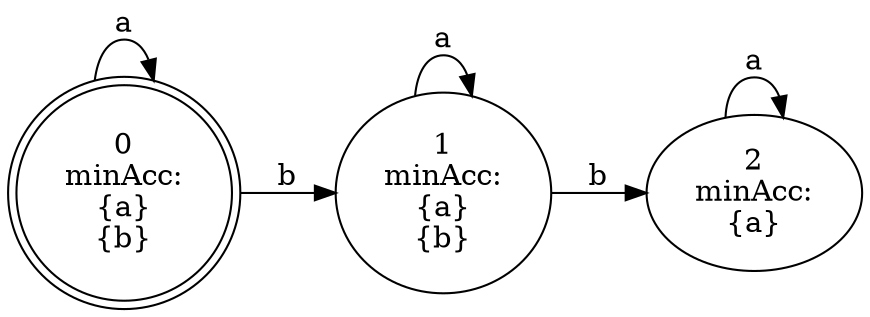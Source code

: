 digraph g {

rankdir="LR"
0[shape=doublecircle,label="0\nminAcc:\n{a}\n{b}\n"];
0 -> 0[label="a"];
0 -> 1[label="b"];
1[label="1\nminAcc:\n{a}\n{b}\n"];
1 -> 1[label="a"];
1 -> 2[label="b"];
2[label="2\nminAcc:\n{a}\n"];
2 -> 2[label="a"];

}

